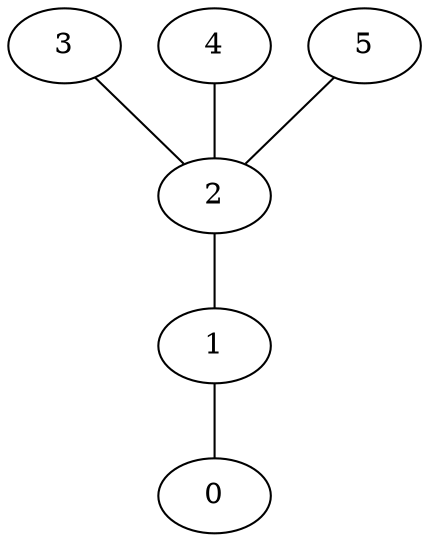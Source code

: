 graph {
    0 [ label = "0" ]
    1 [ label = "1" ]
    2 [ label = "2" ]
    3 [ label = "3" ]
    4 [ label = "4" ]
    5 [ label = "5" ]
    3 -- 2 [ ]
    4 -- 2 [ ]
    1 -- 0 [ ]
    2 -- 1 [ ]
    5 -- 2 [ ]
}
